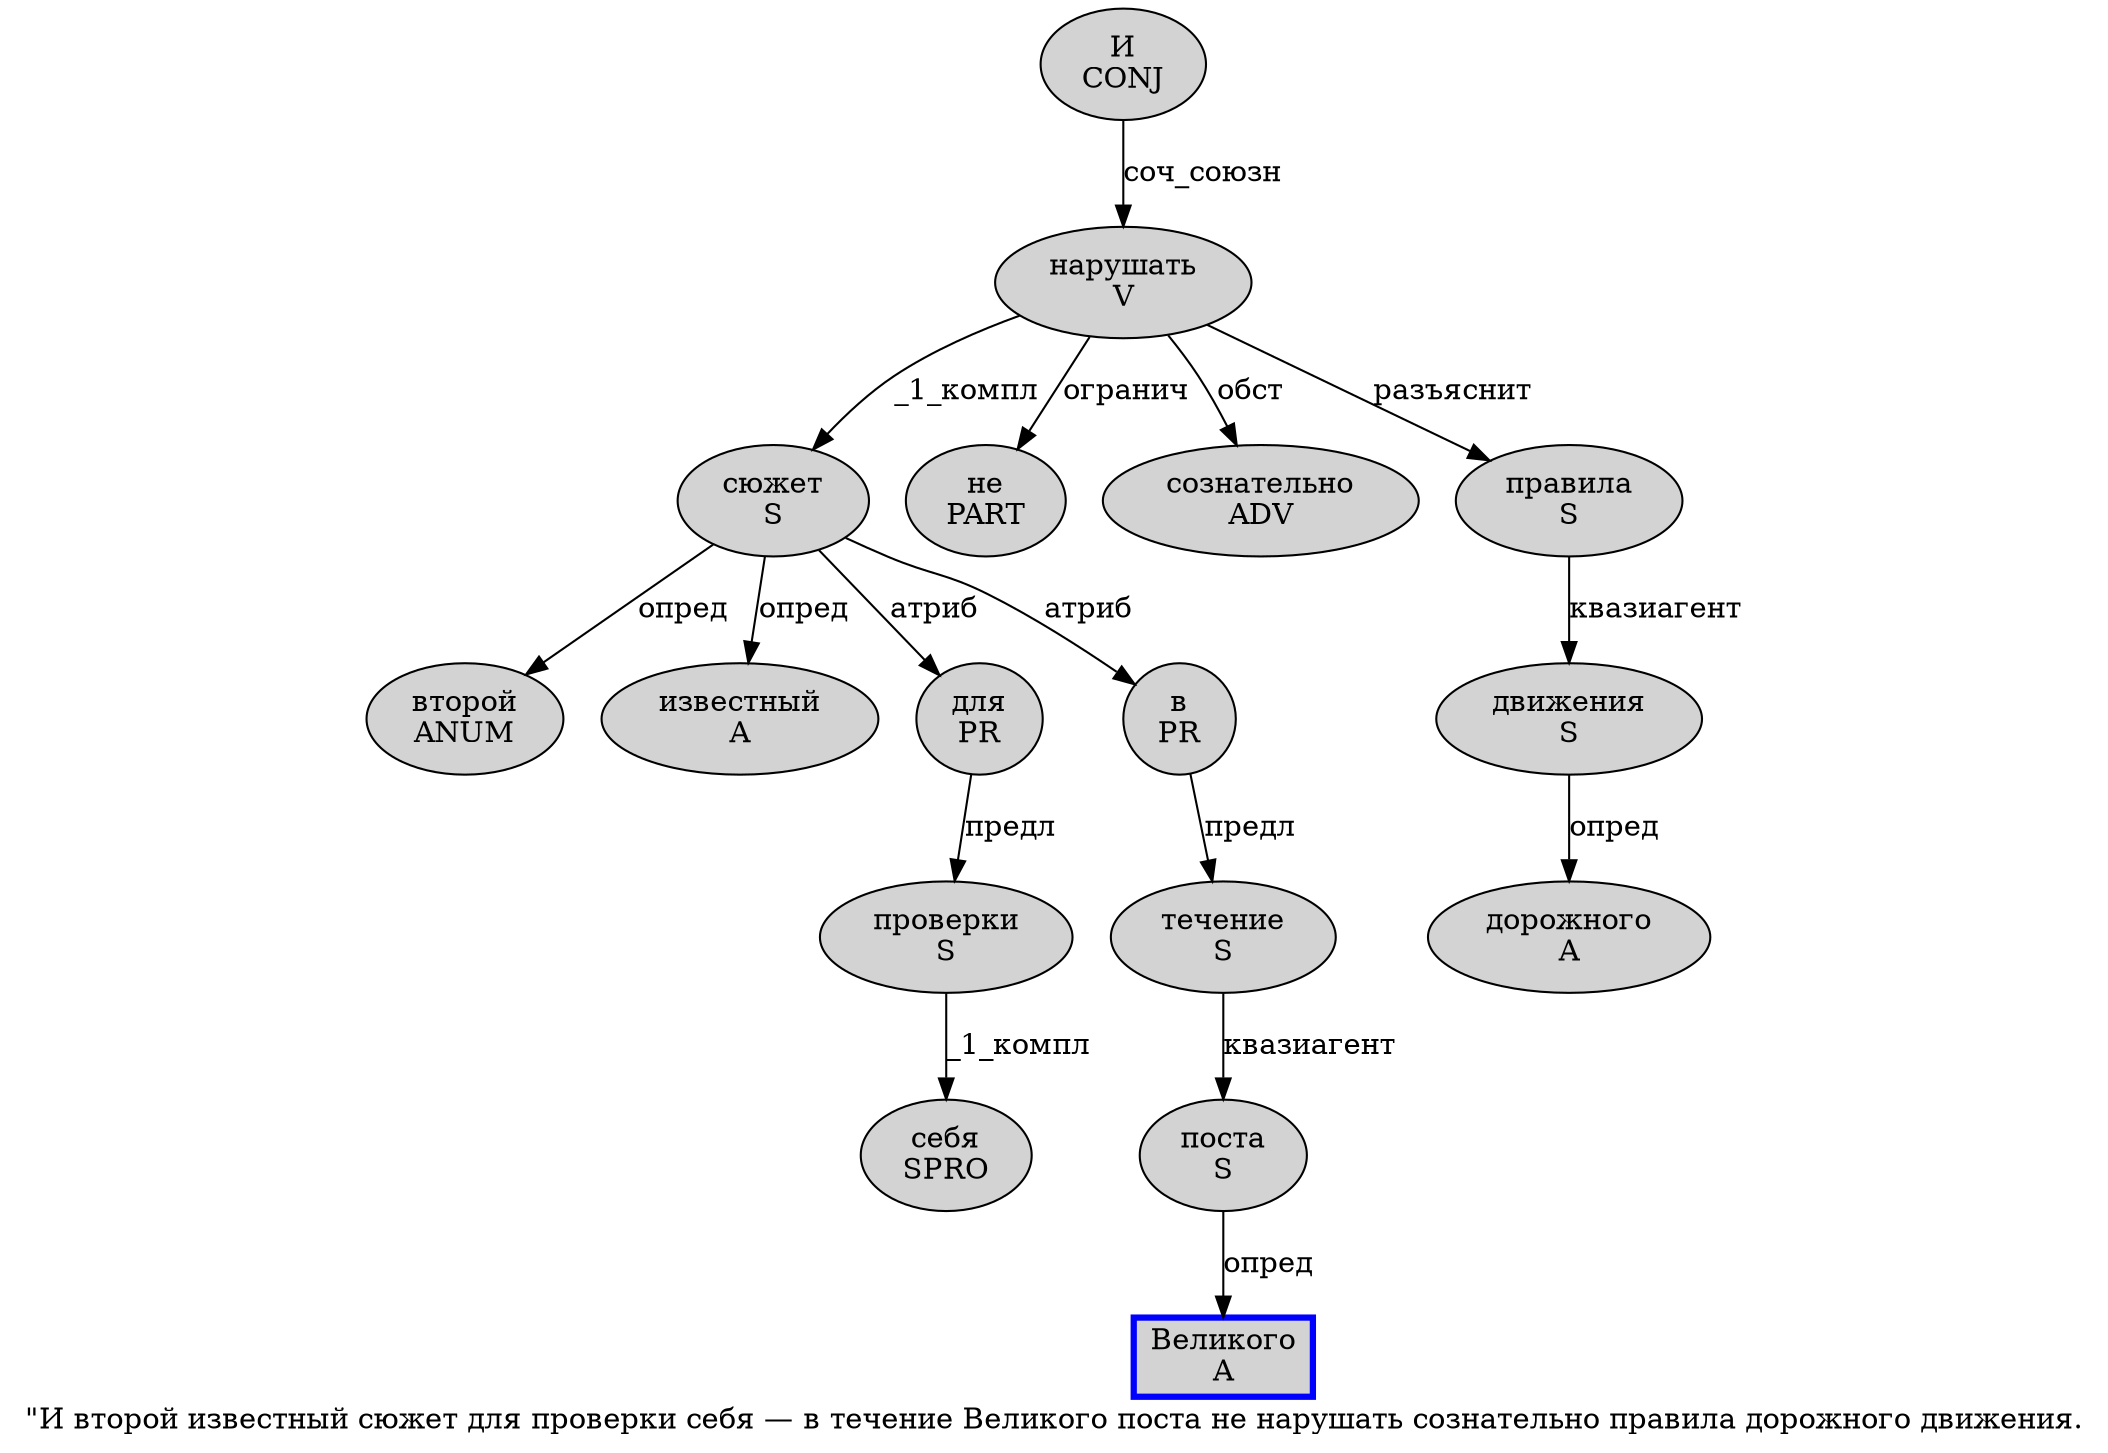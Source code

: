 digraph SENTENCE_1051 {
	graph [label="\"И второй известный сюжет для проверки себя — в течение Великого поста не нарушать сознательно правила дорожного движения."]
	node [style=filled]
		1 [label="И
CONJ" color="" fillcolor=lightgray penwidth=1 shape=ellipse]
		2 [label="второй
ANUM" color="" fillcolor=lightgray penwidth=1 shape=ellipse]
		3 [label="известный
A" color="" fillcolor=lightgray penwidth=1 shape=ellipse]
		4 [label="сюжет
S" color="" fillcolor=lightgray penwidth=1 shape=ellipse]
		5 [label="для
PR" color="" fillcolor=lightgray penwidth=1 shape=ellipse]
		6 [label="проверки
S" color="" fillcolor=lightgray penwidth=1 shape=ellipse]
		7 [label="себя
SPRO" color="" fillcolor=lightgray penwidth=1 shape=ellipse]
		9 [label="в
PR" color="" fillcolor=lightgray penwidth=1 shape=ellipse]
		10 [label="течение
S" color="" fillcolor=lightgray penwidth=1 shape=ellipse]
		11 [label="Великого
A" color=blue fillcolor=lightgray penwidth=3 shape=box]
		12 [label="поста
S" color="" fillcolor=lightgray penwidth=1 shape=ellipse]
		13 [label="не
PART" color="" fillcolor=lightgray penwidth=1 shape=ellipse]
		14 [label="нарушать
V" color="" fillcolor=lightgray penwidth=1 shape=ellipse]
		15 [label="сознательно
ADV" color="" fillcolor=lightgray penwidth=1 shape=ellipse]
		16 [label="правила
S" color="" fillcolor=lightgray penwidth=1 shape=ellipse]
		17 [label="дорожного
A" color="" fillcolor=lightgray penwidth=1 shape=ellipse]
		18 [label="движения
S" color="" fillcolor=lightgray penwidth=1 shape=ellipse]
			1 -> 14 [label="соч_союзн"]
			12 -> 11 [label="опред"]
			16 -> 18 [label="квазиагент"]
			5 -> 6 [label="предл"]
			14 -> 4 [label="_1_компл"]
			14 -> 13 [label="огранич"]
			14 -> 15 [label="обст"]
			14 -> 16 [label="разъяснит"]
			18 -> 17 [label="опред"]
			10 -> 12 [label="квазиагент"]
			9 -> 10 [label="предл"]
			4 -> 2 [label="опред"]
			4 -> 3 [label="опред"]
			4 -> 5 [label="атриб"]
			4 -> 9 [label="атриб"]
			6 -> 7 [label="_1_компл"]
}